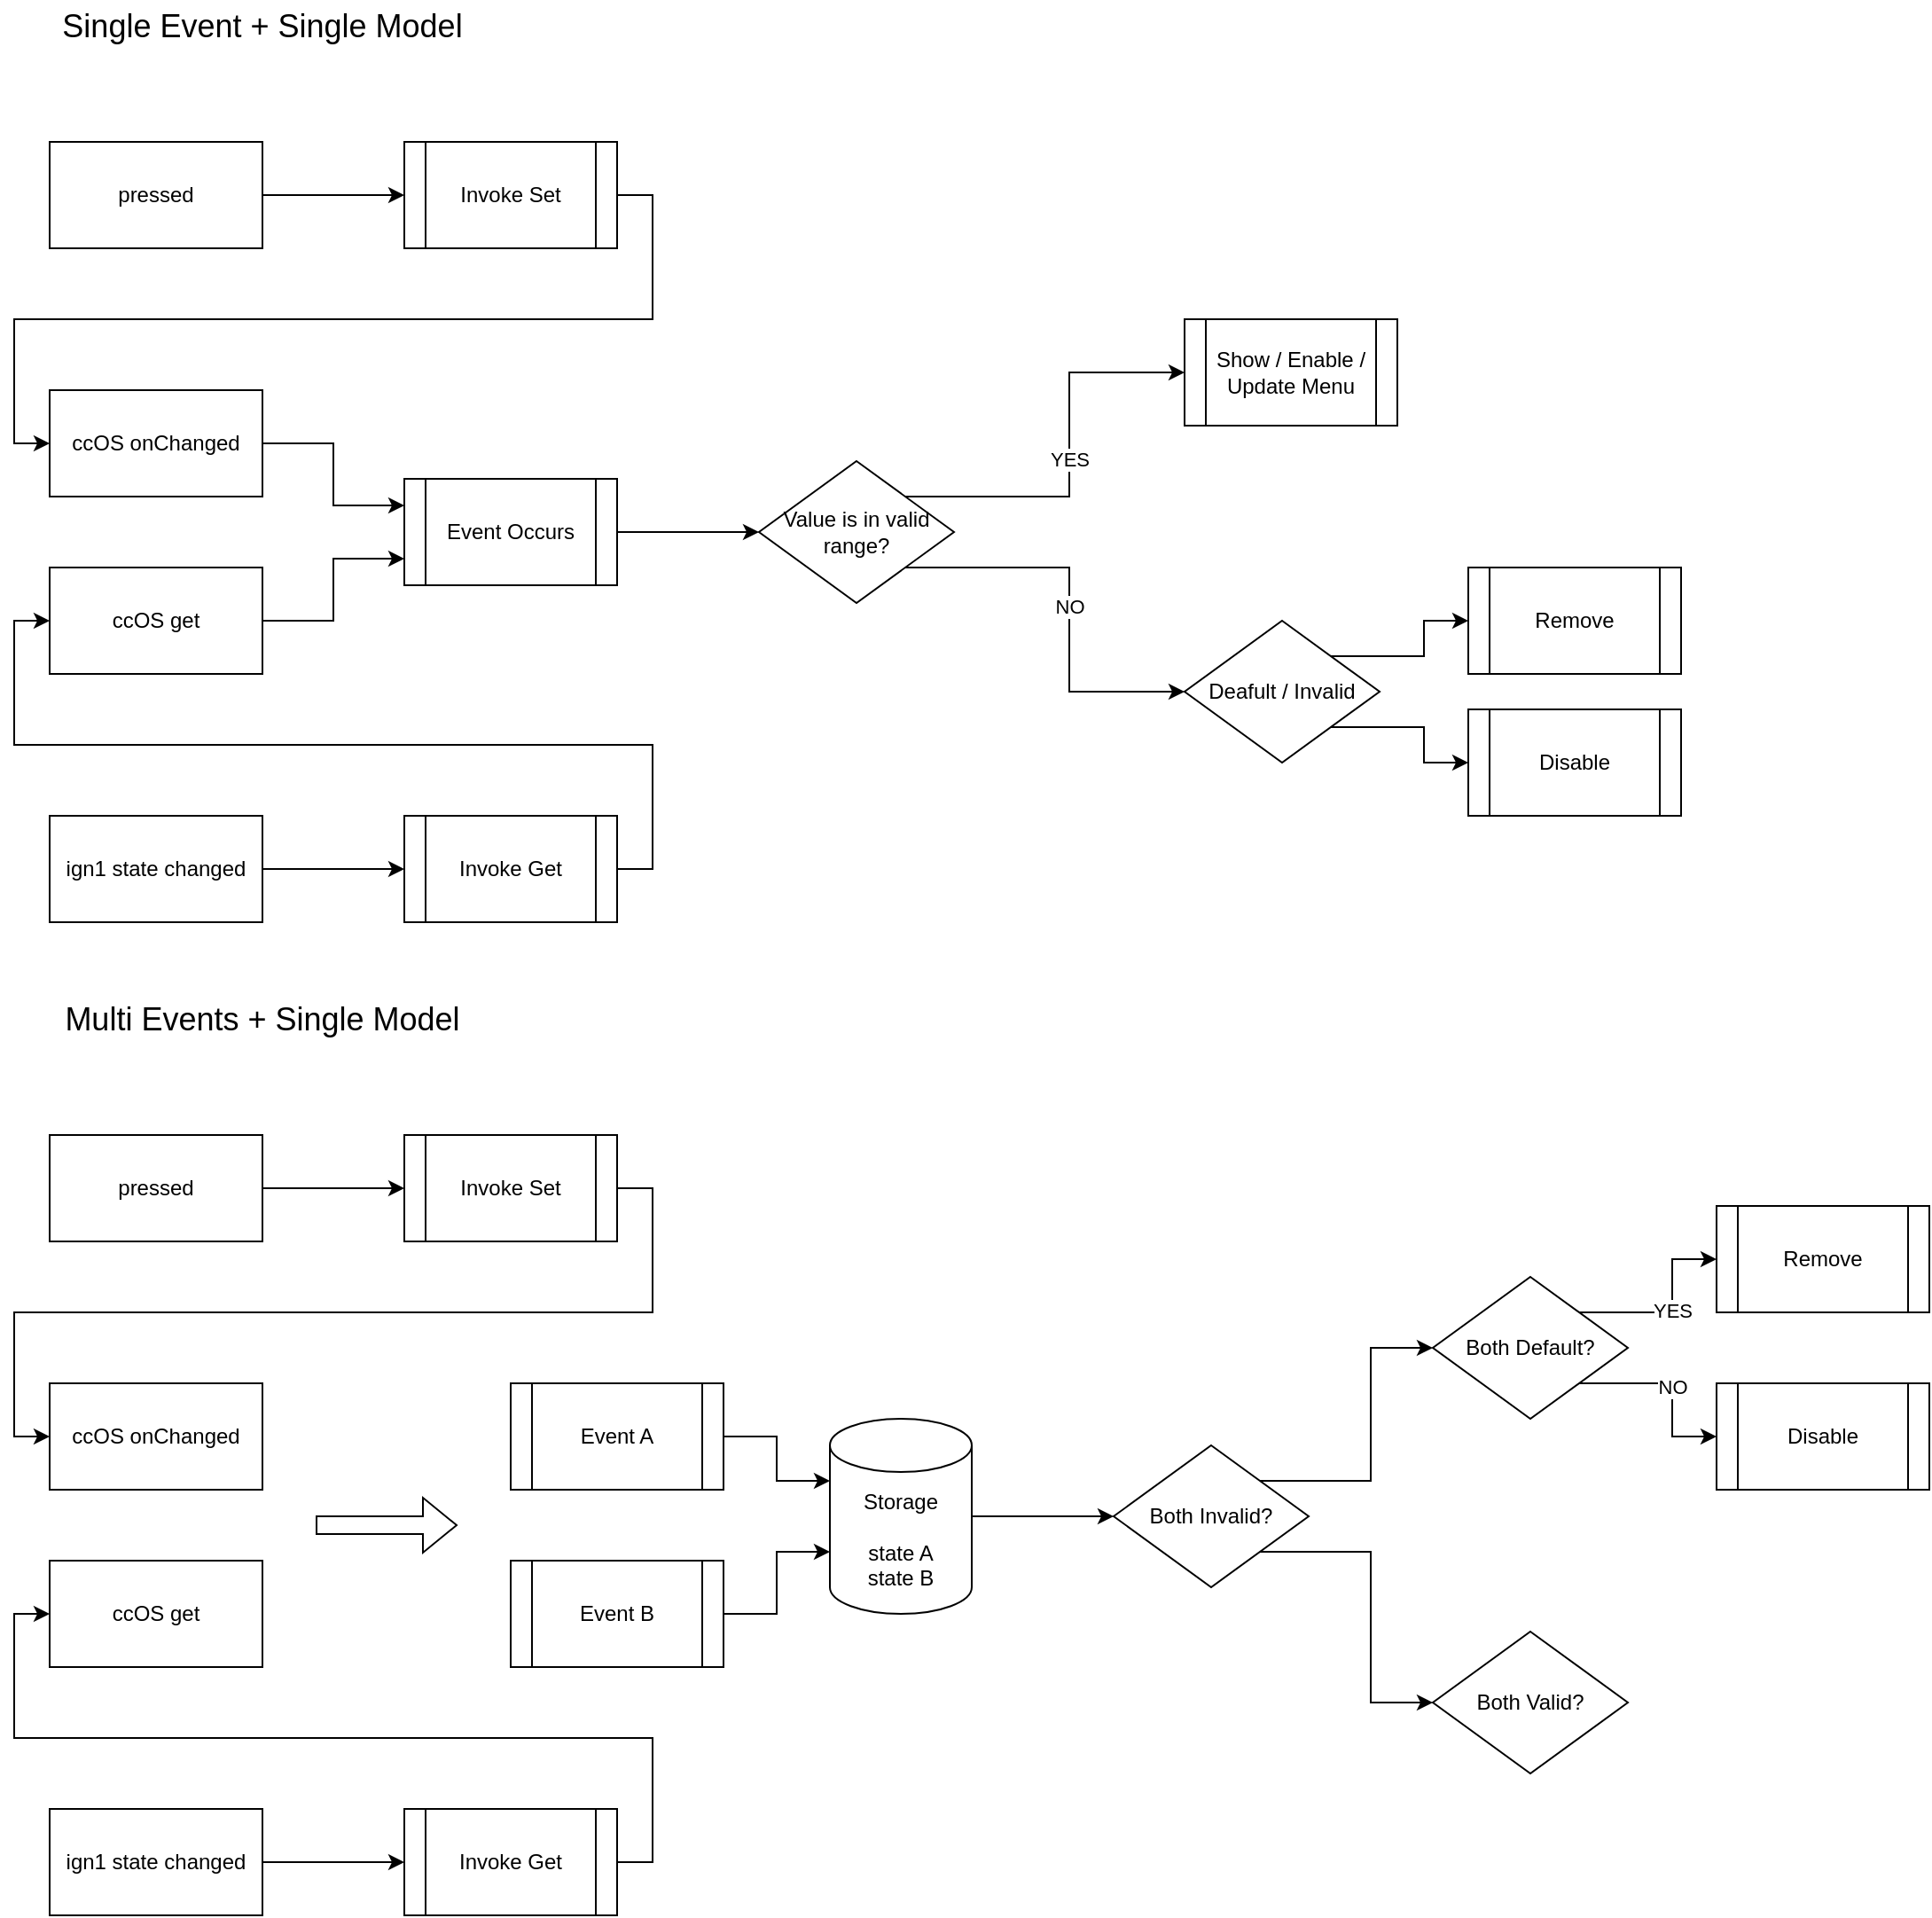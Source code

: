 <mxfile version="23.1.1" type="github">
  <diagram name="페이지-1" id="lhg0nr5kzpJ6dLd5DEeZ">
    <mxGraphModel dx="2074" dy="1118" grid="1" gridSize="10" guides="1" tooltips="1" connect="1" arrows="1" fold="1" page="1" pageScale="1" pageWidth="1920" pageHeight="1200" math="0" shadow="0">
      <root>
        <mxCell id="0" />
        <mxCell id="1" parent="0" />
        <mxCell id="OEb_cOox7FnWWyNNpJyN-1" value="Event A" style="shape=process;whiteSpace=wrap;html=1;backgroundOutline=1;" vertex="1" parent="1">
          <mxGeometry x="320" y="780" width="120" height="60" as="geometry" />
        </mxCell>
        <mxCell id="OEb_cOox7FnWWyNNpJyN-2" value="ccOS onChanged" style="rounded=0;whiteSpace=wrap;html=1;" vertex="1" parent="1">
          <mxGeometry x="60" y="780" width="120" height="60" as="geometry" />
        </mxCell>
        <mxCell id="OEb_cOox7FnWWyNNpJyN-3" value="ccOS get" style="rounded=0;whiteSpace=wrap;html=1;" vertex="1" parent="1">
          <mxGeometry x="60" y="880" width="120" height="60" as="geometry" />
        </mxCell>
        <mxCell id="OEb_cOox7FnWWyNNpJyN-13" style="edgeStyle=orthogonalEdgeStyle;rounded=0;orthogonalLoop=1;jettySize=auto;html=1;exitX=1;exitY=0.5;exitDx=0;exitDy=0;entryX=0;entryY=0.5;entryDx=0;entryDy=0;" edge="1" parent="1" source="OEb_cOox7FnWWyNNpJyN-14">
          <mxGeometry relative="1" as="geometry">
            <mxPoint x="260" y="1050" as="targetPoint" />
          </mxGeometry>
        </mxCell>
        <mxCell id="OEb_cOox7FnWWyNNpJyN-14" value="ign1 state changed" style="rounded=0;whiteSpace=wrap;html=1;" vertex="1" parent="1">
          <mxGeometry x="60" y="1020" width="120" height="60" as="geometry" />
        </mxCell>
        <mxCell id="OEb_cOox7FnWWyNNpJyN-15" style="edgeStyle=orthogonalEdgeStyle;rounded=0;orthogonalLoop=1;jettySize=auto;html=1;exitX=1;exitY=0.5;exitDx=0;exitDy=0;entryX=0;entryY=0.5;entryDx=0;entryDy=0;" edge="1" parent="1" source="OEb_cOox7FnWWyNNpJyN-16">
          <mxGeometry relative="1" as="geometry">
            <mxPoint x="260" y="670" as="targetPoint" />
          </mxGeometry>
        </mxCell>
        <mxCell id="OEb_cOox7FnWWyNNpJyN-16" value="pressed" style="rounded=0;whiteSpace=wrap;html=1;" vertex="1" parent="1">
          <mxGeometry x="60" y="640" width="120" height="60" as="geometry" />
        </mxCell>
        <mxCell id="OEb_cOox7FnWWyNNpJyN-17" style="edgeStyle=orthogonalEdgeStyle;rounded=0;orthogonalLoop=1;jettySize=auto;html=1;exitX=1;exitY=0.5;exitDx=0;exitDy=0;entryX=0;entryY=0.5;entryDx=0;entryDy=0;" edge="1" parent="1" source="OEb_cOox7FnWWyNNpJyN-18" target="OEb_cOox7FnWWyNNpJyN-3">
          <mxGeometry relative="1" as="geometry" />
        </mxCell>
        <mxCell id="OEb_cOox7FnWWyNNpJyN-18" value="Invoke Get" style="shape=process;whiteSpace=wrap;html=1;backgroundOutline=1;" vertex="1" parent="1">
          <mxGeometry x="260" y="1020" width="120" height="60" as="geometry" />
        </mxCell>
        <mxCell id="OEb_cOox7FnWWyNNpJyN-19" style="edgeStyle=orthogonalEdgeStyle;rounded=0;orthogonalLoop=1;jettySize=auto;html=1;exitX=1;exitY=0.5;exitDx=0;exitDy=0;entryX=0;entryY=0.5;entryDx=0;entryDy=0;" edge="1" parent="1" source="OEb_cOox7FnWWyNNpJyN-20" target="OEb_cOox7FnWWyNNpJyN-2">
          <mxGeometry relative="1" as="geometry" />
        </mxCell>
        <mxCell id="OEb_cOox7FnWWyNNpJyN-20" value="Invoke Set" style="shape=process;whiteSpace=wrap;html=1;backgroundOutline=1;" vertex="1" parent="1">
          <mxGeometry x="260" y="640" width="120" height="60" as="geometry" />
        </mxCell>
        <mxCell id="OEb_cOox7FnWWyNNpJyN-21" value="Multi Events + Single Model" style="text;html=1;strokeColor=none;fillColor=none;align=center;verticalAlign=middle;whiteSpace=wrap;rounded=0;fontSize=18;" vertex="1" parent="1">
          <mxGeometry x="60" y="560" width="240" height="30" as="geometry" />
        </mxCell>
        <mxCell id="OEb_cOox7FnWWyNNpJyN-22" value="Event B" style="shape=process;whiteSpace=wrap;html=1;backgroundOutline=1;" vertex="1" parent="1">
          <mxGeometry x="320" y="880" width="120" height="60" as="geometry" />
        </mxCell>
        <mxCell id="OEb_cOox7FnWWyNNpJyN-23" style="edgeStyle=orthogonalEdgeStyle;rounded=0;orthogonalLoop=1;jettySize=auto;html=1;exitX=1;exitY=0.5;exitDx=0;exitDy=0;entryX=0;entryY=0.5;entryDx=0;entryDy=0;" edge="1" parent="1" source="OEb_cOox7FnWWyNNpJyN-24" target="OEb_cOox7FnWWyNNpJyN-31">
          <mxGeometry relative="1" as="geometry" />
        </mxCell>
        <mxCell id="OEb_cOox7FnWWyNNpJyN-24" value="Event Occurs" style="shape=process;whiteSpace=wrap;html=1;backgroundOutline=1;" vertex="1" parent="1">
          <mxGeometry x="260" y="270" width="120" height="60" as="geometry" />
        </mxCell>
        <mxCell id="OEb_cOox7FnWWyNNpJyN-25" style="edgeStyle=orthogonalEdgeStyle;rounded=0;orthogonalLoop=1;jettySize=auto;html=1;exitX=1;exitY=0.5;exitDx=0;exitDy=0;entryX=0;entryY=0.25;entryDx=0;entryDy=0;" edge="1" parent="1" source="OEb_cOox7FnWWyNNpJyN-26" target="OEb_cOox7FnWWyNNpJyN-24">
          <mxGeometry relative="1" as="geometry" />
        </mxCell>
        <mxCell id="OEb_cOox7FnWWyNNpJyN-26" value="ccOS onChanged" style="rounded=0;whiteSpace=wrap;html=1;" vertex="1" parent="1">
          <mxGeometry x="60" y="220" width="120" height="60" as="geometry" />
        </mxCell>
        <mxCell id="OEb_cOox7FnWWyNNpJyN-27" style="edgeStyle=orthogonalEdgeStyle;rounded=0;orthogonalLoop=1;jettySize=auto;html=1;exitX=1;exitY=0.5;exitDx=0;exitDy=0;entryX=0;entryY=0.75;entryDx=0;entryDy=0;" edge="1" parent="1" source="OEb_cOox7FnWWyNNpJyN-28" target="OEb_cOox7FnWWyNNpJyN-24">
          <mxGeometry relative="1" as="geometry" />
        </mxCell>
        <mxCell id="OEb_cOox7FnWWyNNpJyN-28" value="ccOS get" style="rounded=0;whiteSpace=wrap;html=1;" vertex="1" parent="1">
          <mxGeometry x="60" y="320" width="120" height="60" as="geometry" />
        </mxCell>
        <mxCell id="OEb_cOox7FnWWyNNpJyN-29" value="NO" style="edgeStyle=orthogonalEdgeStyle;rounded=0;orthogonalLoop=1;jettySize=auto;html=1;exitX=1;exitY=1;exitDx=0;exitDy=0;entryX=0;entryY=0.5;entryDx=0;entryDy=0;" edge="1" parent="1" source="OEb_cOox7FnWWyNNpJyN-31" target="OEb_cOox7FnWWyNNpJyN-34">
          <mxGeometry relative="1" as="geometry" />
        </mxCell>
        <mxCell id="OEb_cOox7FnWWyNNpJyN-30" value="YES" style="edgeStyle=orthogonalEdgeStyle;rounded=0;orthogonalLoop=1;jettySize=auto;html=1;exitX=1;exitY=0;exitDx=0;exitDy=0;entryX=0;entryY=0.5;entryDx=0;entryDy=0;" edge="1" parent="1" source="OEb_cOox7FnWWyNNpJyN-31" target="OEb_cOox7FnWWyNNpJyN-37">
          <mxGeometry relative="1" as="geometry" />
        </mxCell>
        <mxCell id="OEb_cOox7FnWWyNNpJyN-31" value="Value is in valid range?" style="rhombus;whiteSpace=wrap;html=1;" vertex="1" parent="1">
          <mxGeometry x="460" y="260" width="110" height="80" as="geometry" />
        </mxCell>
        <mxCell id="OEb_cOox7FnWWyNNpJyN-32" style="edgeStyle=orthogonalEdgeStyle;rounded=0;orthogonalLoop=1;jettySize=auto;html=1;exitX=1;exitY=0;exitDx=0;exitDy=0;entryX=0;entryY=0.5;entryDx=0;entryDy=0;" edge="1" parent="1" source="OEb_cOox7FnWWyNNpJyN-34" target="OEb_cOox7FnWWyNNpJyN-35">
          <mxGeometry relative="1" as="geometry" />
        </mxCell>
        <mxCell id="OEb_cOox7FnWWyNNpJyN-33" style="edgeStyle=orthogonalEdgeStyle;rounded=0;orthogonalLoop=1;jettySize=auto;html=1;exitX=1;exitY=1;exitDx=0;exitDy=0;entryX=0;entryY=0.5;entryDx=0;entryDy=0;" edge="1" parent="1" source="OEb_cOox7FnWWyNNpJyN-34" target="OEb_cOox7FnWWyNNpJyN-36">
          <mxGeometry relative="1" as="geometry" />
        </mxCell>
        <mxCell id="OEb_cOox7FnWWyNNpJyN-34" value="Deafult / Invalid" style="rhombus;whiteSpace=wrap;html=1;" vertex="1" parent="1">
          <mxGeometry x="700" y="350" width="110" height="80" as="geometry" />
        </mxCell>
        <mxCell id="OEb_cOox7FnWWyNNpJyN-35" value="Remove" style="shape=process;whiteSpace=wrap;html=1;backgroundOutline=1;" vertex="1" parent="1">
          <mxGeometry x="860" y="320" width="120" height="60" as="geometry" />
        </mxCell>
        <mxCell id="OEb_cOox7FnWWyNNpJyN-36" value="Disable" style="shape=process;whiteSpace=wrap;html=1;backgroundOutline=1;" vertex="1" parent="1">
          <mxGeometry x="860" y="400" width="120" height="60" as="geometry" />
        </mxCell>
        <mxCell id="OEb_cOox7FnWWyNNpJyN-37" value="Show / Enable / Update Menu" style="shape=process;whiteSpace=wrap;html=1;backgroundOutline=1;" vertex="1" parent="1">
          <mxGeometry x="700" y="180" width="120" height="60" as="geometry" />
        </mxCell>
        <mxCell id="OEb_cOox7FnWWyNNpJyN-38" style="edgeStyle=orthogonalEdgeStyle;rounded=0;orthogonalLoop=1;jettySize=auto;html=1;exitX=1;exitY=0.5;exitDx=0;exitDy=0;entryX=0;entryY=0.5;entryDx=0;entryDy=0;" edge="1" parent="1" source="OEb_cOox7FnWWyNNpJyN-39">
          <mxGeometry relative="1" as="geometry">
            <mxPoint x="260" y="490" as="targetPoint" />
          </mxGeometry>
        </mxCell>
        <mxCell id="OEb_cOox7FnWWyNNpJyN-39" value="ign1 state changed" style="rounded=0;whiteSpace=wrap;html=1;" vertex="1" parent="1">
          <mxGeometry x="60" y="460" width="120" height="60" as="geometry" />
        </mxCell>
        <mxCell id="OEb_cOox7FnWWyNNpJyN-40" style="edgeStyle=orthogonalEdgeStyle;rounded=0;orthogonalLoop=1;jettySize=auto;html=1;exitX=1;exitY=0.5;exitDx=0;exitDy=0;entryX=0;entryY=0.5;entryDx=0;entryDy=0;" edge="1" parent="1" source="OEb_cOox7FnWWyNNpJyN-41">
          <mxGeometry relative="1" as="geometry">
            <mxPoint x="260" y="110" as="targetPoint" />
          </mxGeometry>
        </mxCell>
        <mxCell id="OEb_cOox7FnWWyNNpJyN-41" value="pressed" style="rounded=0;whiteSpace=wrap;html=1;" vertex="1" parent="1">
          <mxGeometry x="60" y="80" width="120" height="60" as="geometry" />
        </mxCell>
        <mxCell id="OEb_cOox7FnWWyNNpJyN-42" style="edgeStyle=orthogonalEdgeStyle;rounded=0;orthogonalLoop=1;jettySize=auto;html=1;exitX=1;exitY=0.5;exitDx=0;exitDy=0;entryX=0;entryY=0.5;entryDx=0;entryDy=0;" edge="1" parent="1" source="OEb_cOox7FnWWyNNpJyN-43" target="OEb_cOox7FnWWyNNpJyN-28">
          <mxGeometry relative="1" as="geometry" />
        </mxCell>
        <mxCell id="OEb_cOox7FnWWyNNpJyN-43" value="Invoke Get" style="shape=process;whiteSpace=wrap;html=1;backgroundOutline=1;" vertex="1" parent="1">
          <mxGeometry x="260" y="460" width="120" height="60" as="geometry" />
        </mxCell>
        <mxCell id="OEb_cOox7FnWWyNNpJyN-44" style="edgeStyle=orthogonalEdgeStyle;rounded=0;orthogonalLoop=1;jettySize=auto;html=1;exitX=1;exitY=0.5;exitDx=0;exitDy=0;entryX=0;entryY=0.5;entryDx=0;entryDy=0;" edge="1" parent="1" source="OEb_cOox7FnWWyNNpJyN-45" target="OEb_cOox7FnWWyNNpJyN-26">
          <mxGeometry relative="1" as="geometry" />
        </mxCell>
        <mxCell id="OEb_cOox7FnWWyNNpJyN-45" value="Invoke Set" style="shape=process;whiteSpace=wrap;html=1;backgroundOutline=1;" vertex="1" parent="1">
          <mxGeometry x="260" y="80" width="120" height="60" as="geometry" />
        </mxCell>
        <mxCell id="OEb_cOox7FnWWyNNpJyN-46" value="Single Event + Single Model" style="text;html=1;strokeColor=none;fillColor=none;align=center;verticalAlign=middle;whiteSpace=wrap;rounded=0;fontSize=18;" vertex="1" parent="1">
          <mxGeometry x="60" width="240" height="30" as="geometry" />
        </mxCell>
        <mxCell id="OEb_cOox7FnWWyNNpJyN-60" style="edgeStyle=orthogonalEdgeStyle;rounded=0;orthogonalLoop=1;jettySize=auto;html=1;exitX=1;exitY=0.5;exitDx=0;exitDy=0;exitPerimeter=0;" edge="1" parent="1" source="OEb_cOox7FnWWyNNpJyN-47" target="OEb_cOox7FnWWyNNpJyN-49">
          <mxGeometry relative="1" as="geometry" />
        </mxCell>
        <mxCell id="OEb_cOox7FnWWyNNpJyN-47" value="Storage&lt;br&gt;&lt;br&gt;state A&lt;br&gt;state B" style="shape=cylinder3;whiteSpace=wrap;html=1;boundedLbl=1;backgroundOutline=1;size=15;" vertex="1" parent="1">
          <mxGeometry x="500" y="800" width="80" height="110" as="geometry" />
        </mxCell>
        <mxCell id="OEb_cOox7FnWWyNNpJyN-67" style="edgeStyle=orthogonalEdgeStyle;rounded=0;orthogonalLoop=1;jettySize=auto;html=1;exitX=1;exitY=0;exitDx=0;exitDy=0;entryX=0;entryY=0.5;entryDx=0;entryDy=0;" edge="1" parent="1" source="OEb_cOox7FnWWyNNpJyN-49" target="OEb_cOox7FnWWyNNpJyN-50">
          <mxGeometry relative="1" as="geometry" />
        </mxCell>
        <mxCell id="OEb_cOox7FnWWyNNpJyN-68" style="edgeStyle=orthogonalEdgeStyle;rounded=0;orthogonalLoop=1;jettySize=auto;html=1;exitX=1;exitY=1;exitDx=0;exitDy=0;entryX=0;entryY=0.5;entryDx=0;entryDy=0;" edge="1" parent="1" source="OEb_cOox7FnWWyNNpJyN-49" target="OEb_cOox7FnWWyNNpJyN-65">
          <mxGeometry relative="1" as="geometry" />
        </mxCell>
        <mxCell id="OEb_cOox7FnWWyNNpJyN-49" value="Both Invalid?" style="rhombus;whiteSpace=wrap;html=1;" vertex="1" parent="1">
          <mxGeometry x="660" y="815" width="110" height="80" as="geometry" />
        </mxCell>
        <mxCell id="OEb_cOox7FnWWyNNpJyN-54" value="YES" style="edgeStyle=orthogonalEdgeStyle;rounded=0;orthogonalLoop=1;jettySize=auto;html=1;exitX=1;exitY=0;exitDx=0;exitDy=0;entryX=0;entryY=0.5;entryDx=0;entryDy=0;" edge="1" parent="1" source="OEb_cOox7FnWWyNNpJyN-50" target="OEb_cOox7FnWWyNNpJyN-52">
          <mxGeometry relative="1" as="geometry" />
        </mxCell>
        <mxCell id="OEb_cOox7FnWWyNNpJyN-55" value="NO" style="edgeStyle=orthogonalEdgeStyle;rounded=0;orthogonalLoop=1;jettySize=auto;html=1;exitX=1;exitY=1;exitDx=0;exitDy=0;" edge="1" parent="1" source="OEb_cOox7FnWWyNNpJyN-50" target="OEb_cOox7FnWWyNNpJyN-53">
          <mxGeometry relative="1" as="geometry" />
        </mxCell>
        <mxCell id="OEb_cOox7FnWWyNNpJyN-50" value="Both Default?" style="rhombus;whiteSpace=wrap;html=1;" vertex="1" parent="1">
          <mxGeometry x="840" y="720" width="110" height="80" as="geometry" />
        </mxCell>
        <mxCell id="OEb_cOox7FnWWyNNpJyN-52" value="Remove" style="shape=process;whiteSpace=wrap;html=1;backgroundOutline=1;" vertex="1" parent="1">
          <mxGeometry x="1000" y="680" width="120" height="60" as="geometry" />
        </mxCell>
        <mxCell id="OEb_cOox7FnWWyNNpJyN-53" value="Disable" style="shape=process;whiteSpace=wrap;html=1;backgroundOutline=1;" vertex="1" parent="1">
          <mxGeometry x="1000" y="780" width="120" height="60" as="geometry" />
        </mxCell>
        <mxCell id="OEb_cOox7FnWWyNNpJyN-56" style="edgeStyle=orthogonalEdgeStyle;rounded=0;orthogonalLoop=1;jettySize=auto;html=1;exitX=1;exitY=0.5;exitDx=0;exitDy=0;entryX=0;entryY=0;entryDx=0;entryDy=35;entryPerimeter=0;" edge="1" parent="1" source="OEb_cOox7FnWWyNNpJyN-1" target="OEb_cOox7FnWWyNNpJyN-47">
          <mxGeometry relative="1" as="geometry" />
        </mxCell>
        <mxCell id="OEb_cOox7FnWWyNNpJyN-57" style="edgeStyle=orthogonalEdgeStyle;rounded=0;orthogonalLoop=1;jettySize=auto;html=1;exitX=1;exitY=0.5;exitDx=0;exitDy=0;entryX=0;entryY=0;entryDx=0;entryDy=75;entryPerimeter=0;" edge="1" parent="1" source="OEb_cOox7FnWWyNNpJyN-22" target="OEb_cOox7FnWWyNNpJyN-47">
          <mxGeometry relative="1" as="geometry" />
        </mxCell>
        <mxCell id="OEb_cOox7FnWWyNNpJyN-63" value="" style="shape=flexArrow;endArrow=classic;html=1;rounded=0;" edge="1" parent="1">
          <mxGeometry width="50" height="50" relative="1" as="geometry">
            <mxPoint x="210" y="860" as="sourcePoint" />
            <mxPoint x="290" y="860" as="targetPoint" />
          </mxGeometry>
        </mxCell>
        <mxCell id="OEb_cOox7FnWWyNNpJyN-65" value="Both Valid?" style="rhombus;whiteSpace=wrap;html=1;" vertex="1" parent="1">
          <mxGeometry x="840" y="920" width="110" height="80" as="geometry" />
        </mxCell>
      </root>
    </mxGraphModel>
  </diagram>
</mxfile>
